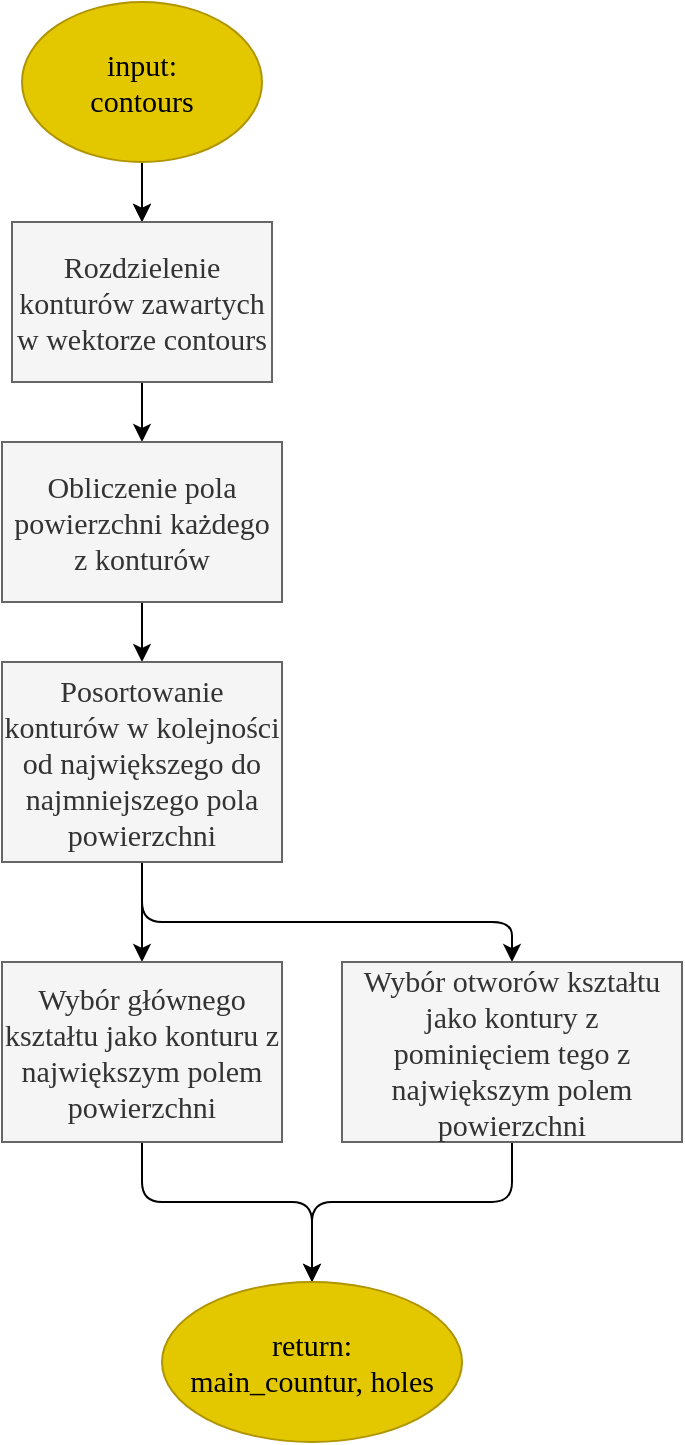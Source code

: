 <mxfile>
    <diagram id="xIxL1_86KDeE8Kn_5nyq" name="Page-1">
        <mxGraphModel dx="882" dy="942" grid="1" gridSize="10" guides="1" tooltips="1" connect="1" arrows="1" fold="1" page="1" pageScale="1" pageWidth="850" pageHeight="1100" background="#ffffff" math="0" shadow="0">
            <root>
                <mxCell id="0"/>
                <mxCell id="1" parent="0"/>
                <mxCell id="5" value="" style="edgeStyle=none;html=1;fontFamily=Garamond;fontSize=15;" edge="1" parent="1" source="2" target="3">
                    <mxGeometry relative="1" as="geometry"/>
                </mxCell>
                <mxCell id="6" value="" style="edgeStyle=none;html=1;fontFamily=Garamond;fontSize=15;strokeColor=#000000;" edge="1" parent="1" source="2" target="3">
                    <mxGeometry relative="1" as="geometry"/>
                </mxCell>
                <mxCell id="2" value="input:&lt;br style=&quot;font-size: 15px;&quot;&gt;contours" style="ellipse;whiteSpace=wrap;html=1;fillColor=#e3c800;fontColor=#000000;strokeColor=#B09500;fontFamily=Garamond;fontSize=15;" parent="1" vertex="1">
                    <mxGeometry x="160" y="40" width="120" height="80" as="geometry"/>
                </mxCell>
                <mxCell id="8" value="" style="edgeStyle=none;html=1;strokeColor=#000000;fontFamily=Garamond;fontSize=15;" edge="1" parent="1" source="3" target="7">
                    <mxGeometry relative="1" as="geometry"/>
                </mxCell>
                <mxCell id="3" value="Rozdzielenie konturów zawartych w wektorze contours" style="rounded=0;whiteSpace=wrap;html=1;fillColor=#f5f5f5;fontColor=#333333;strokeColor=#666666;fontFamily=Garamond;fontSize=15;" vertex="1" parent="1">
                    <mxGeometry x="155" y="150" width="130" height="80" as="geometry"/>
                </mxCell>
                <mxCell id="10" value="" style="edgeStyle=none;html=1;strokeColor=#000000;fontFamily=Garamond;fontSize=15;" edge="1" parent="1" source="7" target="9">
                    <mxGeometry relative="1" as="geometry"/>
                </mxCell>
                <mxCell id="7" value="Obliczenie pola powierzchni każdego z konturów" style="rounded=0;whiteSpace=wrap;html=1;fillColor=#f5f5f5;fontColor=#333333;strokeColor=#666666;fontFamily=Garamond;fontSize=15;" vertex="1" parent="1">
                    <mxGeometry x="150" y="260" width="140" height="80" as="geometry"/>
                </mxCell>
                <mxCell id="12" value="" style="edgeStyle=none;html=1;strokeColor=#000000;fontFamily=Garamond;fontSize=15;" edge="1" parent="1" source="9" target="11">
                    <mxGeometry relative="1" as="geometry"/>
                </mxCell>
                <mxCell id="14" style="edgeStyle=none;html=1;entryX=0.5;entryY=0;entryDx=0;entryDy=0;strokeColor=#000000;fontFamily=Garamond;fontSize=15;" edge="1" parent="1" source="9" target="13">
                    <mxGeometry relative="1" as="geometry">
                        <Array as="points">
                            <mxPoint x="220" y="500"/>
                            <mxPoint x="405" y="500"/>
                        </Array>
                    </mxGeometry>
                </mxCell>
                <mxCell id="9" value="Posortowanie konturów w kolejności od największego do najmniejszego pola powierzchni" style="rounded=0;whiteSpace=wrap;html=1;fillColor=#f5f5f5;fontColor=#333333;strokeColor=#666666;fontFamily=Garamond;fontSize=15;" vertex="1" parent="1">
                    <mxGeometry x="150" y="370" width="140" height="100" as="geometry"/>
                </mxCell>
                <mxCell id="17" style="edgeStyle=none;html=1;entryX=0.5;entryY=0;entryDx=0;entryDy=0;strokeColor=#000000;fontFamily=Garamond;fontSize=15;" edge="1" parent="1" source="11" target="16">
                    <mxGeometry relative="1" as="geometry">
                        <Array as="points">
                            <mxPoint x="220" y="640"/>
                            <mxPoint x="305" y="640"/>
                        </Array>
                    </mxGeometry>
                </mxCell>
                <mxCell id="11" value="Wybór głównego kształtu jako konturu z największym polem powierzchni" style="rounded=0;whiteSpace=wrap;html=1;fillColor=#f5f5f5;fontColor=#333333;strokeColor=#666666;fontFamily=Garamond;fontSize=15;" vertex="1" parent="1">
                    <mxGeometry x="150" y="520" width="140" height="90" as="geometry"/>
                </mxCell>
                <mxCell id="18" style="edgeStyle=none;html=1;entryX=0.5;entryY=0;entryDx=0;entryDy=0;strokeColor=#000000;fontFamily=Garamond;fontSize=15;" edge="1" parent="1" source="13" target="16">
                    <mxGeometry relative="1" as="geometry">
                        <Array as="points">
                            <mxPoint x="405" y="640"/>
                            <mxPoint x="305" y="640"/>
                        </Array>
                    </mxGeometry>
                </mxCell>
                <mxCell id="13" value="Wybór otworów kształtu jako kontury z pominięciem tego z największym polem powierzchni" style="rounded=0;whiteSpace=wrap;html=1;fillColor=#f5f5f5;fontColor=#333333;strokeColor=#666666;fontFamily=Garamond;fontSize=15;" vertex="1" parent="1">
                    <mxGeometry x="320" y="520" width="170" height="90" as="geometry"/>
                </mxCell>
                <mxCell id="16" value="return:&lt;br&gt;main_countur, holes" style="ellipse;whiteSpace=wrap;html=1;fillColor=#e3c800;fontColor=#000000;strokeColor=#B09500;fontFamily=Garamond;fontSize=15;" vertex="1" parent="1">
                    <mxGeometry x="230" y="680" width="150" height="80" as="geometry"/>
                </mxCell>
            </root>
        </mxGraphModel>
    </diagram>
</mxfile>